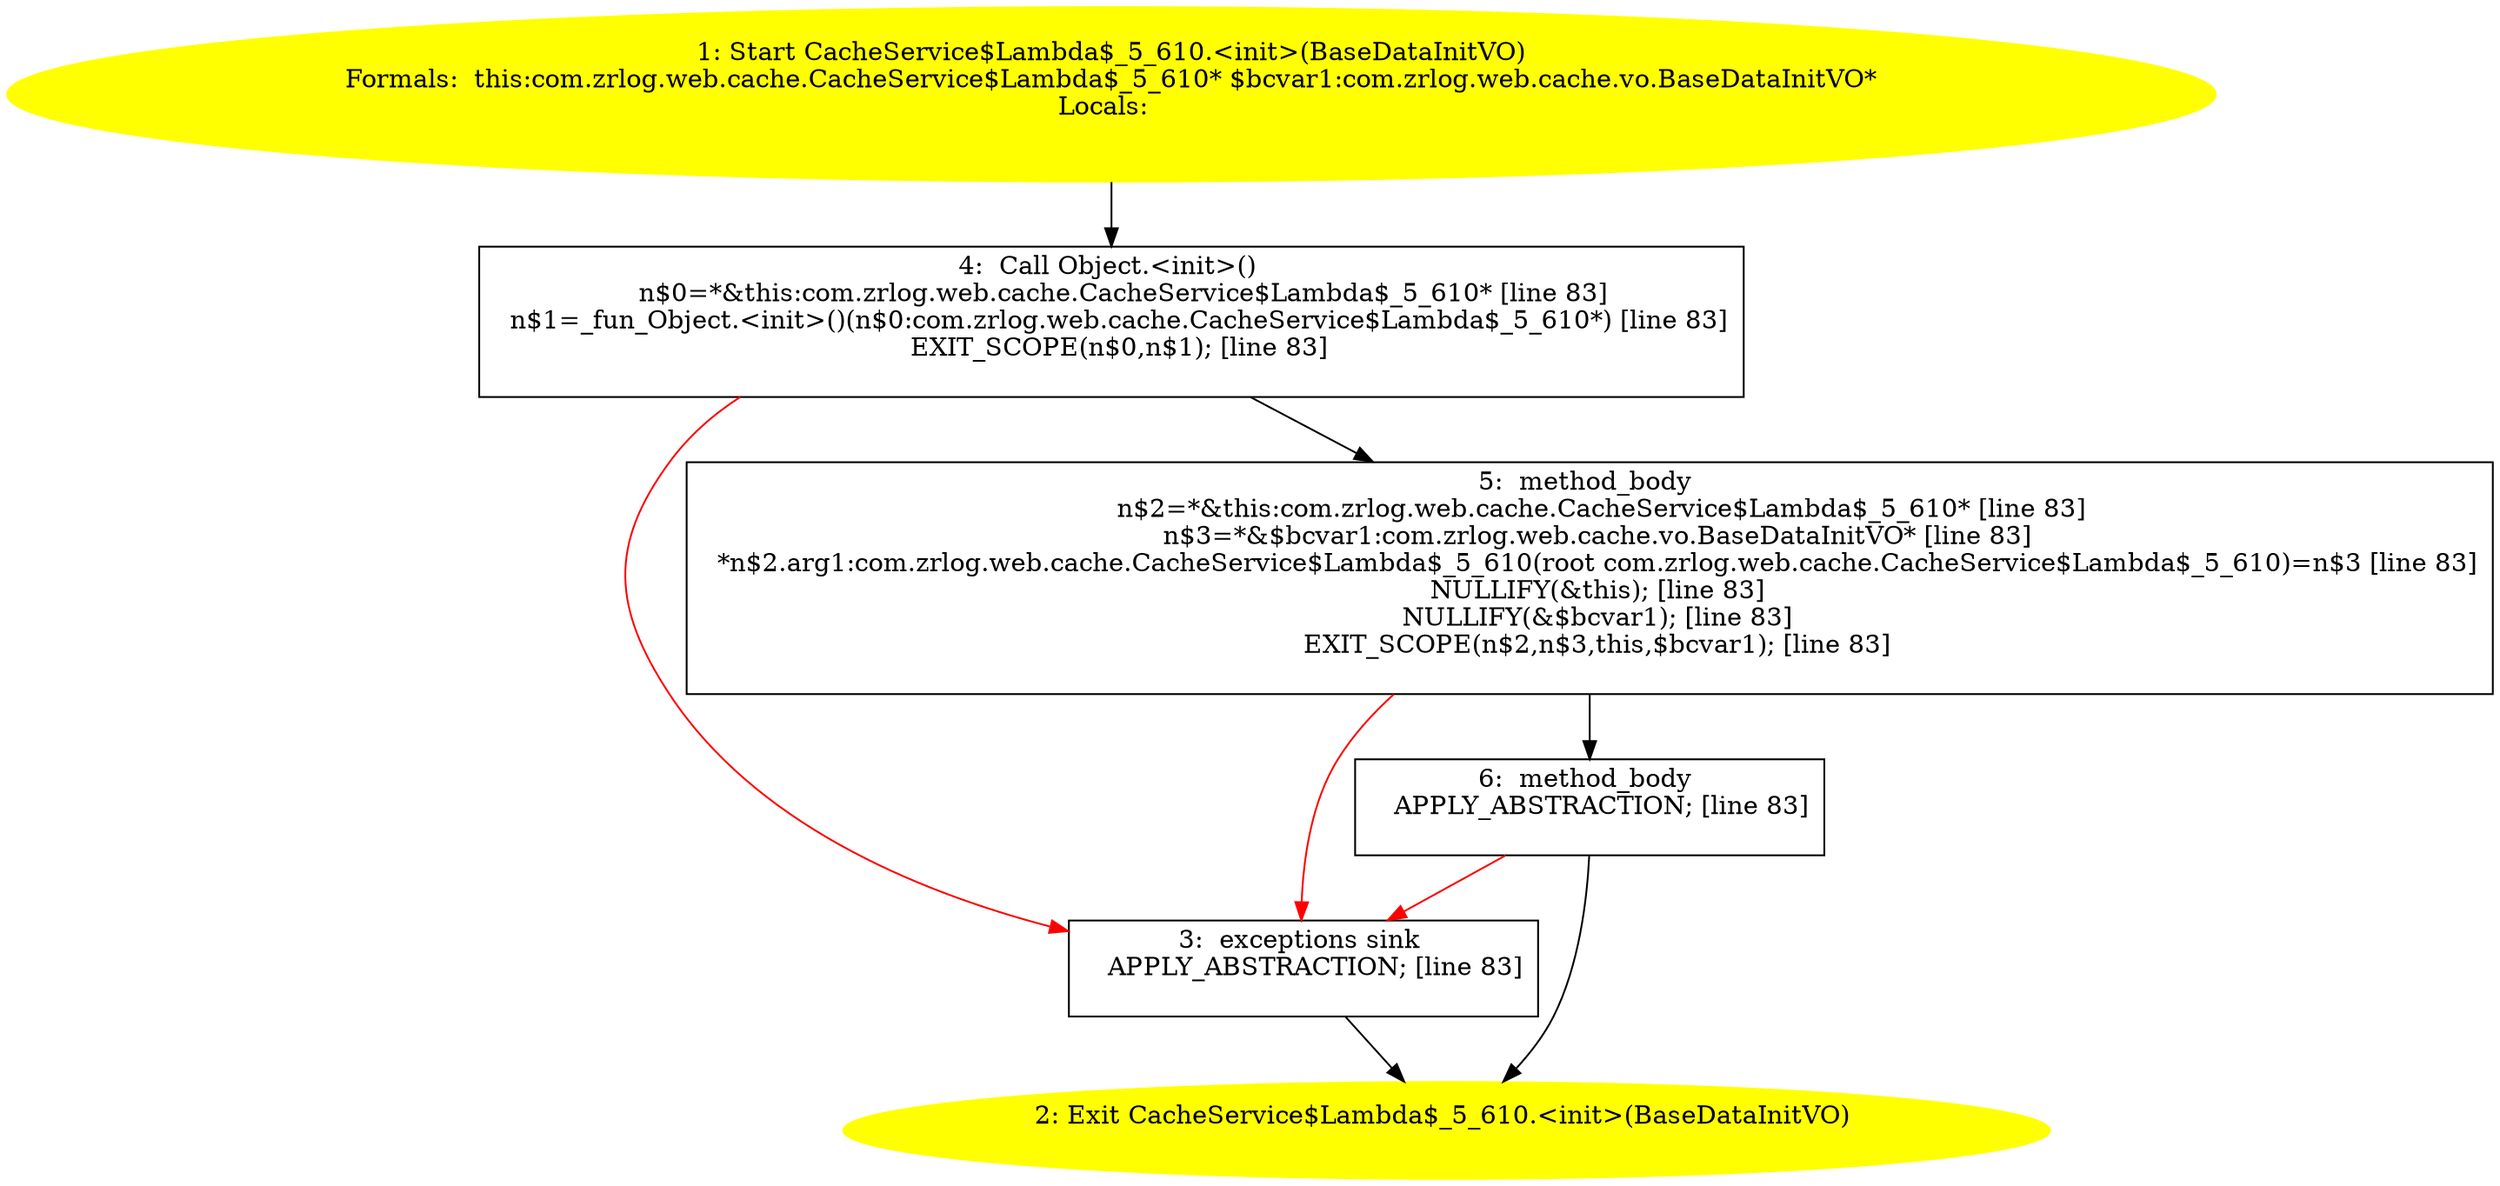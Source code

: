 /* @generated */
digraph cfg {
"com.zrlog.web.cache.CacheService$Lambda$_5_610.<init>(com.zrlog.web.cache.vo.BaseDataInitVO).99ce74c968aa889a212215bc6ff791ff_1" [label="1: Start CacheService$Lambda$_5_610.<init>(BaseDataInitVO)\nFormals:  this:com.zrlog.web.cache.CacheService$Lambda$_5_610* $bcvar1:com.zrlog.web.cache.vo.BaseDataInitVO*\nLocals:  \n  " color=yellow style=filled]
	

	 "com.zrlog.web.cache.CacheService$Lambda$_5_610.<init>(com.zrlog.web.cache.vo.BaseDataInitVO).99ce74c968aa889a212215bc6ff791ff_1" -> "com.zrlog.web.cache.CacheService$Lambda$_5_610.<init>(com.zrlog.web.cache.vo.BaseDataInitVO).99ce74c968aa889a212215bc6ff791ff_4" ;
"com.zrlog.web.cache.CacheService$Lambda$_5_610.<init>(com.zrlog.web.cache.vo.BaseDataInitVO).99ce74c968aa889a212215bc6ff791ff_2" [label="2: Exit CacheService$Lambda$_5_610.<init>(BaseDataInitVO) \n  " color=yellow style=filled]
	

"com.zrlog.web.cache.CacheService$Lambda$_5_610.<init>(com.zrlog.web.cache.vo.BaseDataInitVO).99ce74c968aa889a212215bc6ff791ff_3" [label="3:  exceptions sink \n   APPLY_ABSTRACTION; [line 83]\n " shape="box"]
	

	 "com.zrlog.web.cache.CacheService$Lambda$_5_610.<init>(com.zrlog.web.cache.vo.BaseDataInitVO).99ce74c968aa889a212215bc6ff791ff_3" -> "com.zrlog.web.cache.CacheService$Lambda$_5_610.<init>(com.zrlog.web.cache.vo.BaseDataInitVO).99ce74c968aa889a212215bc6ff791ff_2" ;
"com.zrlog.web.cache.CacheService$Lambda$_5_610.<init>(com.zrlog.web.cache.vo.BaseDataInitVO).99ce74c968aa889a212215bc6ff791ff_4" [label="4:  Call Object.<init>() \n   n$0=*&this:com.zrlog.web.cache.CacheService$Lambda$_5_610* [line 83]\n  n$1=_fun_Object.<init>()(n$0:com.zrlog.web.cache.CacheService$Lambda$_5_610*) [line 83]\n  EXIT_SCOPE(n$0,n$1); [line 83]\n " shape="box"]
	

	 "com.zrlog.web.cache.CacheService$Lambda$_5_610.<init>(com.zrlog.web.cache.vo.BaseDataInitVO).99ce74c968aa889a212215bc6ff791ff_4" -> "com.zrlog.web.cache.CacheService$Lambda$_5_610.<init>(com.zrlog.web.cache.vo.BaseDataInitVO).99ce74c968aa889a212215bc6ff791ff_5" ;
	 "com.zrlog.web.cache.CacheService$Lambda$_5_610.<init>(com.zrlog.web.cache.vo.BaseDataInitVO).99ce74c968aa889a212215bc6ff791ff_4" -> "com.zrlog.web.cache.CacheService$Lambda$_5_610.<init>(com.zrlog.web.cache.vo.BaseDataInitVO).99ce74c968aa889a212215bc6ff791ff_3" [color="red" ];
"com.zrlog.web.cache.CacheService$Lambda$_5_610.<init>(com.zrlog.web.cache.vo.BaseDataInitVO).99ce74c968aa889a212215bc6ff791ff_5" [label="5:  method_body \n   n$2=*&this:com.zrlog.web.cache.CacheService$Lambda$_5_610* [line 83]\n  n$3=*&$bcvar1:com.zrlog.web.cache.vo.BaseDataInitVO* [line 83]\n  *n$2.arg1:com.zrlog.web.cache.CacheService$Lambda$_5_610(root com.zrlog.web.cache.CacheService$Lambda$_5_610)=n$3 [line 83]\n  NULLIFY(&this); [line 83]\n  NULLIFY(&$bcvar1); [line 83]\n  EXIT_SCOPE(n$2,n$3,this,$bcvar1); [line 83]\n " shape="box"]
	

	 "com.zrlog.web.cache.CacheService$Lambda$_5_610.<init>(com.zrlog.web.cache.vo.BaseDataInitVO).99ce74c968aa889a212215bc6ff791ff_5" -> "com.zrlog.web.cache.CacheService$Lambda$_5_610.<init>(com.zrlog.web.cache.vo.BaseDataInitVO).99ce74c968aa889a212215bc6ff791ff_6" ;
	 "com.zrlog.web.cache.CacheService$Lambda$_5_610.<init>(com.zrlog.web.cache.vo.BaseDataInitVO).99ce74c968aa889a212215bc6ff791ff_5" -> "com.zrlog.web.cache.CacheService$Lambda$_5_610.<init>(com.zrlog.web.cache.vo.BaseDataInitVO).99ce74c968aa889a212215bc6ff791ff_3" [color="red" ];
"com.zrlog.web.cache.CacheService$Lambda$_5_610.<init>(com.zrlog.web.cache.vo.BaseDataInitVO).99ce74c968aa889a212215bc6ff791ff_6" [label="6:  method_body \n   APPLY_ABSTRACTION; [line 83]\n " shape="box"]
	

	 "com.zrlog.web.cache.CacheService$Lambda$_5_610.<init>(com.zrlog.web.cache.vo.BaseDataInitVO).99ce74c968aa889a212215bc6ff791ff_6" -> "com.zrlog.web.cache.CacheService$Lambda$_5_610.<init>(com.zrlog.web.cache.vo.BaseDataInitVO).99ce74c968aa889a212215bc6ff791ff_2" ;
	 "com.zrlog.web.cache.CacheService$Lambda$_5_610.<init>(com.zrlog.web.cache.vo.BaseDataInitVO).99ce74c968aa889a212215bc6ff791ff_6" -> "com.zrlog.web.cache.CacheService$Lambda$_5_610.<init>(com.zrlog.web.cache.vo.BaseDataInitVO).99ce74c968aa889a212215bc6ff791ff_3" [color="red" ];
}
